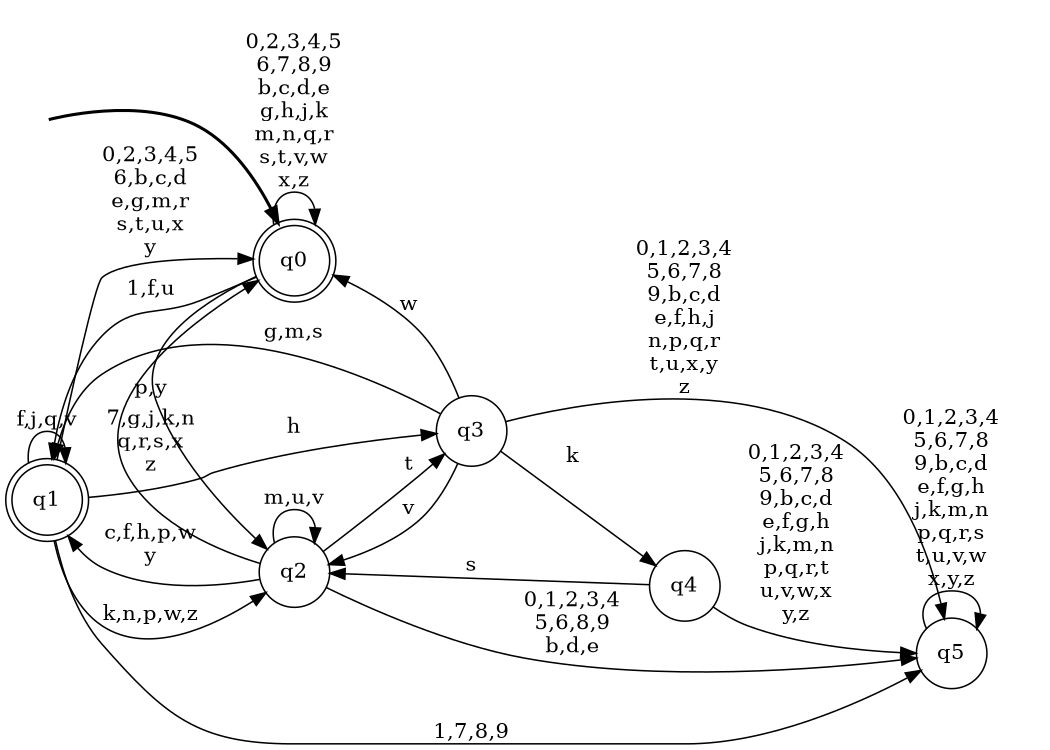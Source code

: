 digraph BlueStar {
__start0 [style = invis, shape = none, label = "", width = 0, height = 0];

rankdir=LR;
size="8,5";

s0 [style="rounded,filled", color="black", fillcolor="white" shape="doublecircle", label="q0"];
s1 [style="rounded,filled", color="black", fillcolor="white" shape="doublecircle", label="q1"];
s2 [style="filled", color="black", fillcolor="white" shape="circle", label="q2"];
s3 [style="filled", color="black", fillcolor="white" shape="circle", label="q3"];
s4 [style="filled", color="black", fillcolor="white" shape="circle", label="q4"];
s5 [style="filled", color="black", fillcolor="white" shape="circle", label="q5"];
subgraph cluster_main { 
	graph [pad=".75", ranksep="0.15", nodesep="0.15"];
	 style=invis; 
	__start0 -> s0 [penwidth=2];
}
s0 -> s0 [label="0,2,3,4,5\n6,7,8,9\nb,c,d,e\ng,h,j,k\nm,n,q,r\ns,t,v,w\nx,z"];
s0 -> s1 [label="1,f,u"];
s0 -> s2 [label="p,y"];
s1 -> s0 [label="0,2,3,4,5\n6,b,c,d\ne,g,m,r\ns,t,u,x\ny"];
s1 -> s1 [label="f,j,q,v"];
s1 -> s2 [label="k,n,p,w,z"];
s1 -> s3 [label="h"];
s1 -> s5 [label="1,7,8,9"];
s2 -> s0 [label="7,g,j,k,n\nq,r,s,x\nz"];
s2 -> s1 [label="c,f,h,p,w\ny"];
s2 -> s2 [label="m,u,v"];
s2 -> s3 [label="t"];
s2 -> s5 [label="0,1,2,3,4\n5,6,8,9\nb,d,e"];
s3 -> s0 [label="w"];
s3 -> s1 [label="g,m,s"];
s3 -> s2 [label="v"];
s3 -> s4 [label="k"];
s3 -> s5 [label="0,1,2,3,4\n5,6,7,8\n9,b,c,d\ne,f,h,j\nn,p,q,r\nt,u,x,y\nz"];
s4 -> s2 [label="s"];
s4 -> s5 [label="0,1,2,3,4\n5,6,7,8\n9,b,c,d\ne,f,g,h\nj,k,m,n\np,q,r,t\nu,v,w,x\ny,z"];
s5 -> s5 [label="0,1,2,3,4\n5,6,7,8\n9,b,c,d\ne,f,g,h\nj,k,m,n\np,q,r,s\nt,u,v,w\nx,y,z"];

}